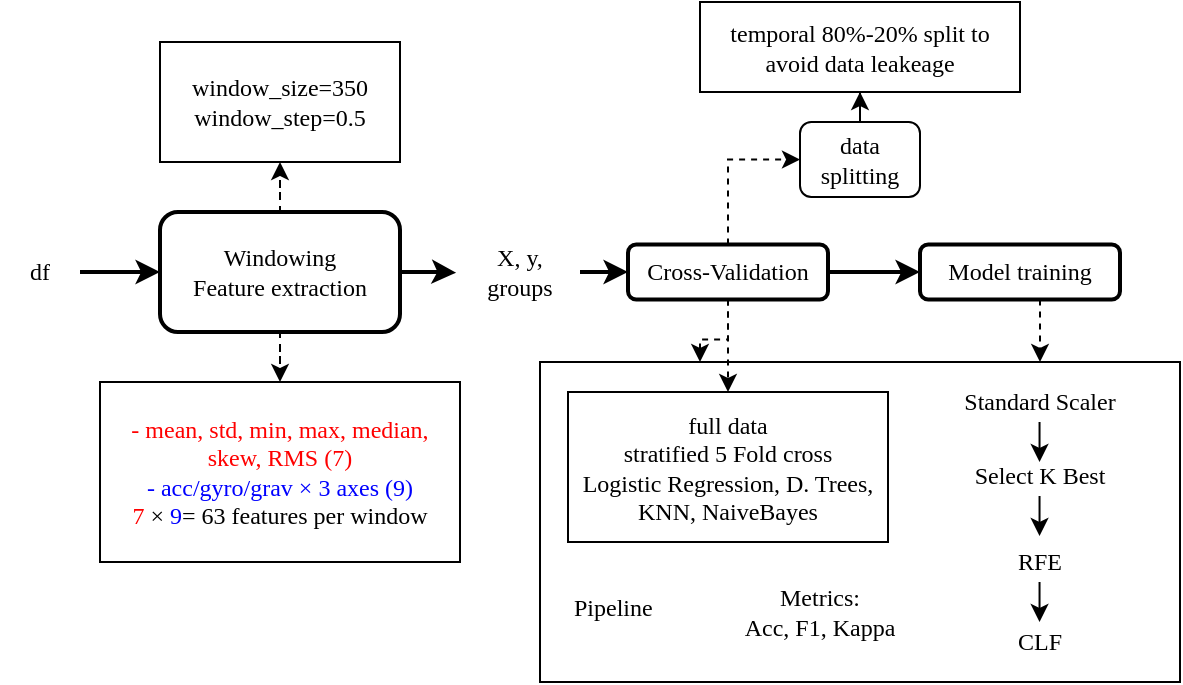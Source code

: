 <mxfile version="26.2.2">
  <diagram name="Página-1" id="zQJEBdUrxHZNE10N-Y2_">
    <mxGraphModel dx="795" dy="525" grid="1" gridSize="10" guides="1" tooltips="1" connect="1" arrows="1" fold="1" page="1" pageScale="1" pageWidth="827" pageHeight="1169" math="0" shadow="0">
      <root>
        <mxCell id="0" />
        <mxCell id="1" parent="0" />
        <mxCell id="T6-I_JXjhjmYnUWsMw4N-30" value="&lt;div&gt;&lt;br&gt;&lt;/div&gt;&lt;div&gt;&lt;br&gt;&lt;/div&gt;&lt;div&gt;&lt;br&gt;&lt;/div&gt;&lt;div&gt;&lt;br&gt;&lt;/div&gt;&lt;div&gt;&amp;nbsp; &amp;nbsp;&amp;nbsp;&lt;/div&gt;&lt;div&gt;&amp;nbsp; &amp;nbsp;&amp;nbsp;&lt;/div&gt;&lt;div&gt;&amp;nbsp; &amp;nbsp; &amp;nbsp;Pipeline&lt;br&gt;&lt;/div&gt;" style="rounded=0;whiteSpace=wrap;html=1;align=left;fontFamily=Comic Sans MS;" vertex="1" parent="1">
          <mxGeometry x="300" y="200" width="320" height="160" as="geometry" />
        </mxCell>
        <mxCell id="T6-I_JXjhjmYnUWsMw4N-8" style="edgeStyle=orthogonalEdgeStyle;rounded=0;orthogonalLoop=1;jettySize=auto;html=1;entryX=0;entryY=0.5;entryDx=0;entryDy=0;strokeWidth=2;fontFamily=Comic Sans MS;" edge="1" parent="1" source="T6-I_JXjhjmYnUWsMw4N-2" target="T6-I_JXjhjmYnUWsMw4N-7">
          <mxGeometry relative="1" as="geometry" />
        </mxCell>
        <mxCell id="T6-I_JXjhjmYnUWsMw4N-2" value="df" style="text;html=1;align=center;verticalAlign=middle;whiteSpace=wrap;rounded=0;fontFamily=Comic Sans MS;" vertex="1" parent="1">
          <mxGeometry x="30" y="140" width="40" height="30" as="geometry" />
        </mxCell>
        <mxCell id="T6-I_JXjhjmYnUWsMw4N-27" style="edgeStyle=orthogonalEdgeStyle;rounded=0;orthogonalLoop=1;jettySize=auto;html=1;entryX=0;entryY=0.5;entryDx=0;entryDy=0;strokeWidth=2;fontFamily=Comic Sans MS;" edge="1" parent="1" source="T6-I_JXjhjmYnUWsMw4N-5" target="T6-I_JXjhjmYnUWsMw4N-20">
          <mxGeometry relative="1" as="geometry" />
        </mxCell>
        <mxCell id="T6-I_JXjhjmYnUWsMw4N-5" value="X, y, groups" style="text;html=1;align=center;verticalAlign=middle;whiteSpace=wrap;rounded=0;fontFamily=Comic Sans MS;" vertex="1" parent="1">
          <mxGeometry x="260" y="140" width="60" height="30" as="geometry" />
        </mxCell>
        <mxCell id="T6-I_JXjhjmYnUWsMw4N-18" style="edgeStyle=orthogonalEdgeStyle;rounded=0;orthogonalLoop=1;jettySize=auto;html=1;dashed=1;fontFamily=Comic Sans MS;" edge="1" parent="1" source="T6-I_JXjhjmYnUWsMw4N-7" target="T6-I_JXjhjmYnUWsMw4N-15">
          <mxGeometry relative="1" as="geometry" />
        </mxCell>
        <mxCell id="T6-I_JXjhjmYnUWsMw4N-19" style="edgeStyle=orthogonalEdgeStyle;rounded=0;orthogonalLoop=1;jettySize=auto;html=1;entryX=0.5;entryY=0;entryDx=0;entryDy=0;dashed=1;fontFamily=Comic Sans MS;" edge="1" parent="1" source="T6-I_JXjhjmYnUWsMw4N-7" target="T6-I_JXjhjmYnUWsMw4N-17">
          <mxGeometry relative="1" as="geometry" />
        </mxCell>
        <mxCell id="T6-I_JXjhjmYnUWsMw4N-7" value="Windowing&lt;div&gt;Feature extraction&lt;/div&gt;" style="rounded=1;whiteSpace=wrap;html=1;fontFamily=Comic Sans MS;strokeWidth=2;" vertex="1" parent="1">
          <mxGeometry x="110" y="125" width="120" height="60" as="geometry" />
        </mxCell>
        <mxCell id="T6-I_JXjhjmYnUWsMw4N-15" value="window_size=350&#xa;window_step=0.5" style="rounded=0;whiteSpace=wrap;html=1;fontFamily=Comic Sans MS;" vertex="1" parent="1">
          <mxGeometry x="110" y="40" width="120" height="60" as="geometry" />
        </mxCell>
        <mxCell id="T6-I_JXjhjmYnUWsMw4N-17" value="&lt;font style=&quot;color: rgb(255, 0, 0);&quot;&gt;- mean, std, min, max, median, skew, RMS (7)&lt;/font&gt;&lt;div&gt;&lt;font style=&quot;color: rgb(0, 0, 255);&quot;&gt;-&amp;nbsp;&lt;span style=&quot;background-color: transparent;&quot;&gt;acc/gyro/grav × 3 axes (9)&lt;/span&gt;&lt;/font&gt;&lt;/div&gt;&lt;div&gt;&lt;font style=&quot;color: rgb(255, 0, 0);&quot;&gt;7&lt;/font&gt; × &lt;font style=&quot;color: rgb(0, 0, 255);&quot;&gt;9&lt;/font&gt;= 63 features per window&lt;/div&gt;" style="rounded=0;whiteSpace=wrap;html=1;fontFamily=Comic Sans MS;" vertex="1" parent="1">
          <mxGeometry x="80" y="210" width="180" height="90" as="geometry" />
        </mxCell>
        <mxCell id="T6-I_JXjhjmYnUWsMw4N-34" style="edgeStyle=orthogonalEdgeStyle;rounded=0;orthogonalLoop=1;jettySize=auto;html=1;entryX=0;entryY=0.5;entryDx=0;entryDy=0;dashed=1;fontFamily=Comic Sans MS;" edge="1" parent="1" source="T6-I_JXjhjmYnUWsMw4N-20" target="T6-I_JXjhjmYnUWsMw4N-32">
          <mxGeometry relative="1" as="geometry" />
        </mxCell>
        <mxCell id="T6-I_JXjhjmYnUWsMw4N-40" style="edgeStyle=orthogonalEdgeStyle;rounded=0;orthogonalLoop=1;jettySize=auto;html=1;entryX=0;entryY=0.5;entryDx=0;entryDy=0;strokeWidth=2;fontFamily=Comic Sans MS;" edge="1" parent="1" source="T6-I_JXjhjmYnUWsMw4N-20" target="T6-I_JXjhjmYnUWsMw4N-35">
          <mxGeometry relative="1" as="geometry" />
        </mxCell>
        <mxCell id="T6-I_JXjhjmYnUWsMw4N-52" style="edgeStyle=orthogonalEdgeStyle;rounded=0;orthogonalLoop=1;jettySize=auto;html=1;entryX=0.25;entryY=0;entryDx=0;entryDy=0;dashed=1;fontFamily=Comic Sans MS;" edge="1" parent="1" source="T6-I_JXjhjmYnUWsMw4N-20" target="T6-I_JXjhjmYnUWsMw4N-30">
          <mxGeometry relative="1" as="geometry" />
        </mxCell>
        <mxCell id="T6-I_JXjhjmYnUWsMw4N-53" style="edgeStyle=orthogonalEdgeStyle;rounded=0;orthogonalLoop=1;jettySize=auto;html=1;entryX=0.5;entryY=0;entryDx=0;entryDy=0;dashed=1;fontFamily=Comic Sans MS;" edge="1" parent="1" source="T6-I_JXjhjmYnUWsMw4N-20" target="T6-I_JXjhjmYnUWsMw4N-25">
          <mxGeometry relative="1" as="geometry" />
        </mxCell>
        <mxCell id="T6-I_JXjhjmYnUWsMw4N-20" value="Cross-Validation" style="rounded=1;whiteSpace=wrap;html=1;fontFamily=Comic Sans MS;strokeWidth=2;" vertex="1" parent="1">
          <mxGeometry x="344" y="141.25" width="100" height="27.5" as="geometry" />
        </mxCell>
        <mxCell id="T6-I_JXjhjmYnUWsMw4N-23" style="edgeStyle=orthogonalEdgeStyle;rounded=0;orthogonalLoop=1;jettySize=auto;html=1;entryX=-0.032;entryY=0.511;entryDx=0;entryDy=0;entryPerimeter=0;strokeWidth=2;fontFamily=Comic Sans MS;" edge="1" parent="1" source="T6-I_JXjhjmYnUWsMw4N-7" target="T6-I_JXjhjmYnUWsMw4N-5">
          <mxGeometry relative="1" as="geometry" />
        </mxCell>
        <mxCell id="T6-I_JXjhjmYnUWsMw4N-25" value="&lt;div&gt;full data&lt;/div&gt;stratified 5 Fold cross&lt;div&gt;Logistic Regression, D. Trees, KNN, NaiveBayes&lt;/div&gt;" style="rounded=0;whiteSpace=wrap;html=1;fontFamily=Comic Sans MS;" vertex="1" parent="1">
          <mxGeometry x="314" y="215" width="160" height="75" as="geometry" />
        </mxCell>
        <mxCell id="T6-I_JXjhjmYnUWsMw4N-37" style="edgeStyle=orthogonalEdgeStyle;rounded=0;orthogonalLoop=1;jettySize=auto;html=1;dashed=1;fontFamily=Comic Sans MS;" edge="1" parent="1" source="T6-I_JXjhjmYnUWsMw4N-32" target="T6-I_JXjhjmYnUWsMw4N-36">
          <mxGeometry relative="1" as="geometry" />
        </mxCell>
        <mxCell id="T6-I_JXjhjmYnUWsMw4N-32" value="data splitting" style="rounded=1;whiteSpace=wrap;html=1;fontFamily=Comic Sans MS;" vertex="1" parent="1">
          <mxGeometry x="430" y="80" width="60" height="37.5" as="geometry" />
        </mxCell>
        <mxCell id="T6-I_JXjhjmYnUWsMw4N-42" style="edgeStyle=orthogonalEdgeStyle;rounded=0;orthogonalLoop=1;jettySize=auto;html=1;dashed=1;fontFamily=Comic Sans MS;" edge="1" parent="1" source="T6-I_JXjhjmYnUWsMw4N-35">
          <mxGeometry relative="1" as="geometry">
            <mxPoint x="550" y="200" as="targetPoint" />
            <Array as="points">
              <mxPoint x="550" y="200" />
            </Array>
          </mxGeometry>
        </mxCell>
        <mxCell id="T6-I_JXjhjmYnUWsMw4N-35" value="Model training" style="rounded=1;whiteSpace=wrap;html=1;fontFamily=Comic Sans MS;strokeWidth=2;" vertex="1" parent="1">
          <mxGeometry x="490" y="141.25" width="100" height="27.5" as="geometry" />
        </mxCell>
        <mxCell id="T6-I_JXjhjmYnUWsMw4N-36" value="&lt;div&gt;temporal 80%-20% split to avoid data leakeage&lt;/div&gt;" style="rounded=0;whiteSpace=wrap;html=1;fontFamily=Comic Sans MS;" vertex="1" parent="1">
          <mxGeometry x="380" y="20" width="160" height="45" as="geometry" />
        </mxCell>
        <mxCell id="T6-I_JXjhjmYnUWsMw4N-55" value="Standard Scaler" style="text;html=1;align=center;verticalAlign=middle;whiteSpace=wrap;rounded=0;fontFamily=Comic Sans MS;" vertex="1" parent="1">
          <mxGeometry x="500" y="210" width="100" height="20" as="geometry" />
        </mxCell>
        <mxCell id="T6-I_JXjhjmYnUWsMw4N-56" value="Select K Best" style="text;html=1;align=center;verticalAlign=middle;whiteSpace=wrap;rounded=0;fontFamily=Comic Sans MS;" vertex="1" parent="1">
          <mxGeometry x="500" y="247" width="100" height="20" as="geometry" />
        </mxCell>
        <mxCell id="T6-I_JXjhjmYnUWsMw4N-57" value="RFE" style="text;html=1;align=center;verticalAlign=middle;whiteSpace=wrap;rounded=0;fontFamily=Comic Sans MS;" vertex="1" parent="1">
          <mxGeometry x="495" y="290" width="110" height="20" as="geometry" />
        </mxCell>
        <mxCell id="T6-I_JXjhjmYnUWsMw4N-58" value="CLF" style="text;html=1;align=center;verticalAlign=middle;whiteSpace=wrap;rounded=0;fontFamily=Comic Sans MS;" vertex="1" parent="1">
          <mxGeometry x="495" y="330" width="110" height="20" as="geometry" />
        </mxCell>
        <mxCell id="T6-I_JXjhjmYnUWsMw4N-67" value="" style="endArrow=classic;html=1;rounded=0;fontFamily=Comic Sans MS;" edge="1" parent="1">
          <mxGeometry width="50" height="50" relative="1" as="geometry">
            <mxPoint x="549.77" y="230" as="sourcePoint" />
            <mxPoint x="549.77" y="250" as="targetPoint" />
          </mxGeometry>
        </mxCell>
        <mxCell id="T6-I_JXjhjmYnUWsMw4N-68" value="" style="endArrow=classic;html=1;rounded=0;fontFamily=Comic Sans MS;" edge="1" parent="1">
          <mxGeometry width="50" height="50" relative="1" as="geometry">
            <mxPoint x="549.77" y="267" as="sourcePoint" />
            <mxPoint x="549.77" y="287" as="targetPoint" />
          </mxGeometry>
        </mxCell>
        <mxCell id="T6-I_JXjhjmYnUWsMw4N-69" value="" style="endArrow=classic;html=1;rounded=0;fontFamily=Comic Sans MS;" edge="1" parent="1">
          <mxGeometry width="50" height="50" relative="1" as="geometry">
            <mxPoint x="549.77" y="310" as="sourcePoint" />
            <mxPoint x="549.77" y="330" as="targetPoint" />
          </mxGeometry>
        </mxCell>
        <mxCell id="T6-I_JXjhjmYnUWsMw4N-73" value="&lt;div&gt;Metrics:&lt;/div&gt;Acc, F1, Kappa" style="text;html=1;align=center;verticalAlign=middle;whiteSpace=wrap;rounded=0;fontFamily=Comic Sans MS;" vertex="1" parent="1">
          <mxGeometry x="385" y="310" width="110" height="30" as="geometry" />
        </mxCell>
      </root>
    </mxGraphModel>
  </diagram>
</mxfile>
